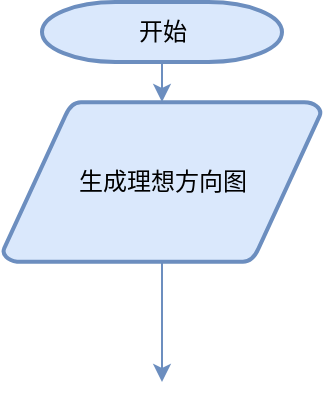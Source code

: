 <mxfile version="24.3.0" type="github">
  <diagram id="6a731a19-8d31-9384-78a2-239565b7b9f0" name="Page-1">
    <mxGraphModel dx="819" dy="442" grid="1" gridSize="10" guides="1" tooltips="1" connect="1" arrows="1" fold="1" page="1" pageScale="1" pageWidth="1169" pageHeight="827" background="none" math="1" shadow="0">
      <root>
        <mxCell id="0" />
        <mxCell id="1" parent="0" />
        <mxCell id="2" value="&lt;font face=&quot;微软雅黑&quot;&gt;开始&lt;/font&gt;" style="shape=mxgraph.flowchart.terminator;strokeWidth=2;gradientDirection=north;fontStyle=0;html=1;fillColor=#dae8fc;strokeColor=#6c8ebf;" parent="1" vertex="1">
          <mxGeometry x="260" y="60" width="120" height="30" as="geometry" />
        </mxCell>
        <mxCell id="3" value="&lt;font face=&quot;微软雅黑&quot;&gt;生成理想方向图&lt;/font&gt;" style="shape=mxgraph.flowchart.data;strokeWidth=2;gradientDirection=north;fontStyle=0;html=1;fillColor=#dae8fc;strokeColor=#6c8ebf;" parent="1" vertex="1">
          <mxGeometry x="240.5" y="110" width="159" height="80" as="geometry" />
        </mxCell>
        <mxCell id="7" style="fontStyle=1;strokeColor=#6c8ebf;strokeWidth=1;html=1;fillColor=#dae8fc;" parent="1" source="2" target="3" edge="1">
          <mxGeometry relative="1" as="geometry" />
        </mxCell>
        <mxCell id="8" style="fontStyle=1;strokeColor=#6c8ebf;strokeWidth=1;html=1;fillColor=#dae8fc;" parent="1" source="3" edge="1">
          <mxGeometry relative="1" as="geometry">
            <mxPoint x="320" y="250" as="targetPoint" />
          </mxGeometry>
        </mxCell>
      </root>
    </mxGraphModel>
  </diagram>
</mxfile>
